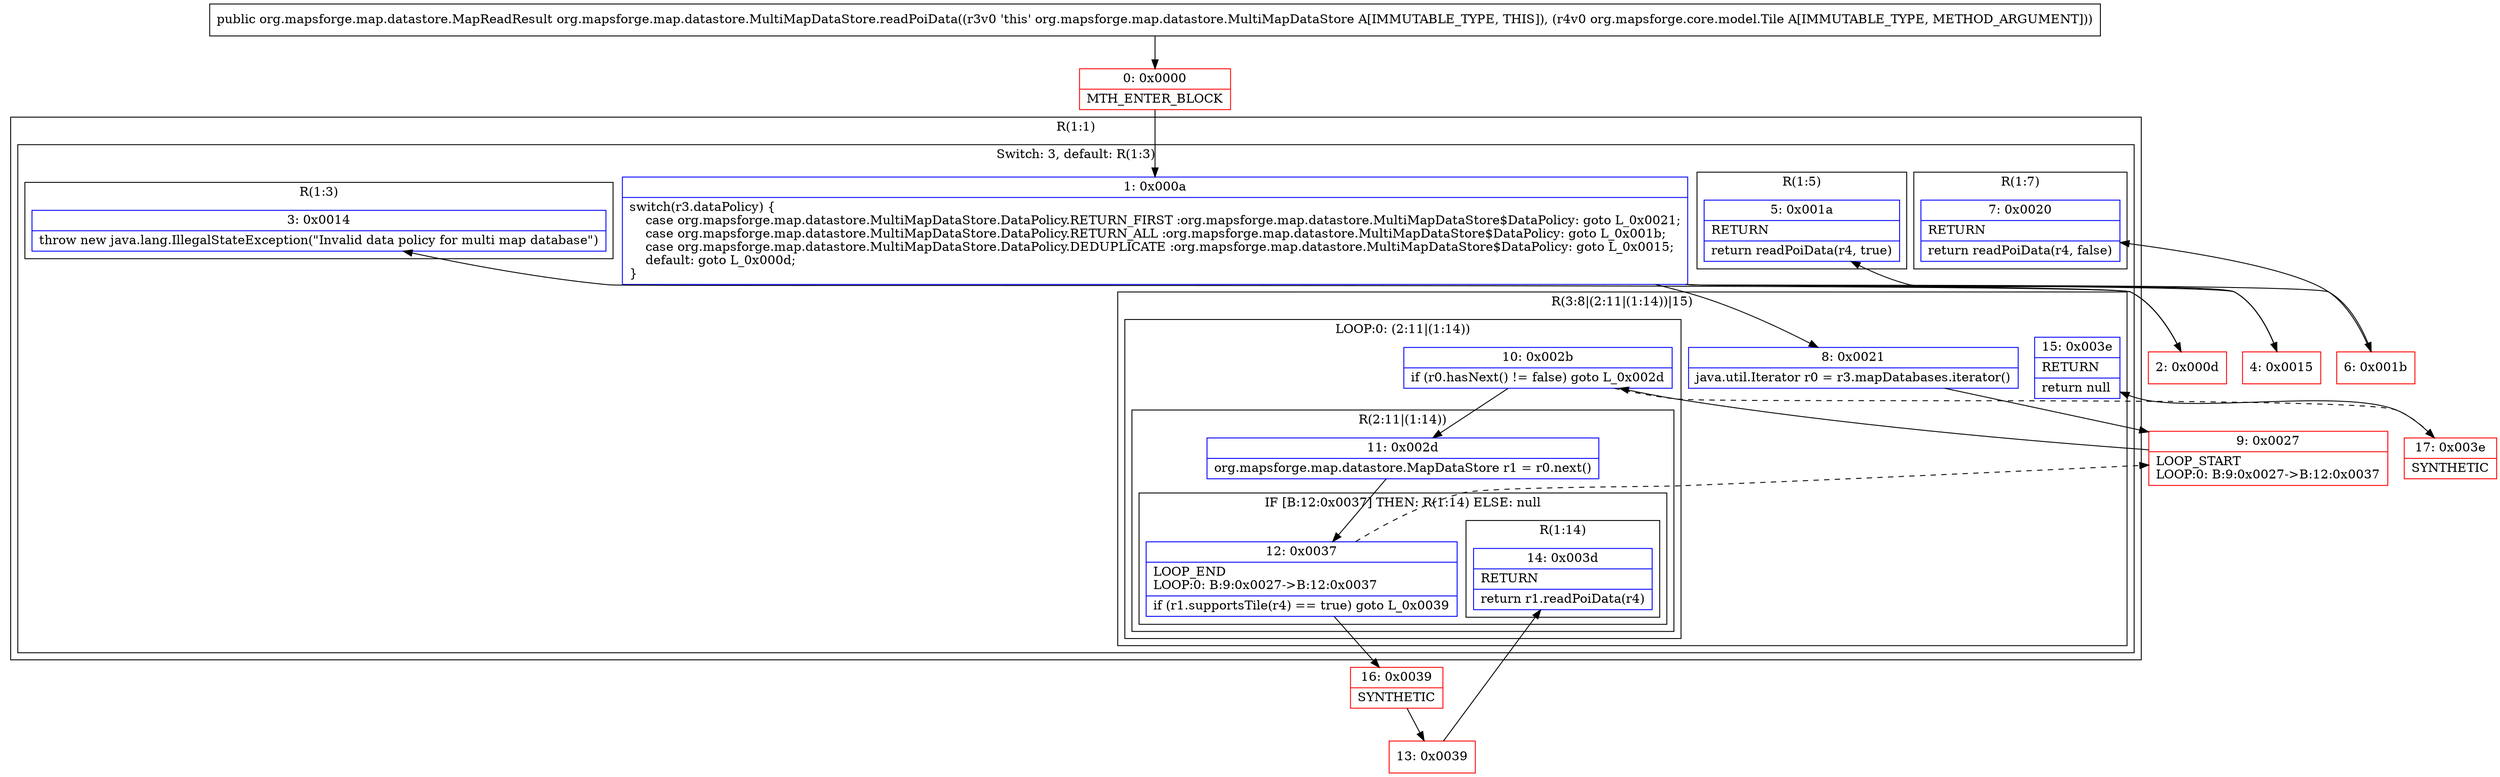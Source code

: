 digraph "CFG fororg.mapsforge.map.datastore.MultiMapDataStore.readPoiData(Lorg\/mapsforge\/core\/model\/Tile;)Lorg\/mapsforge\/map\/datastore\/MapReadResult;" {
subgraph cluster_Region_1798828777 {
label = "R(1:1)";
node [shape=record,color=blue];
subgraph cluster_SwitchRegion_1105243981 {
label = "Switch: 3, default: R(1:3)";
node [shape=record,color=blue];
Node_1 [shape=record,label="{1\:\ 0x000a|switch(r3.dataPolicy) \{\l    case org.mapsforge.map.datastore.MultiMapDataStore.DataPolicy.RETURN_FIRST :org.mapsforge.map.datastore.MultiMapDataStore$DataPolicy: goto L_0x0021;\l    case org.mapsforge.map.datastore.MultiMapDataStore.DataPolicy.RETURN_ALL :org.mapsforge.map.datastore.MultiMapDataStore$DataPolicy: goto L_0x001b;\l    case org.mapsforge.map.datastore.MultiMapDataStore.DataPolicy.DEDUPLICATE :org.mapsforge.map.datastore.MultiMapDataStore$DataPolicy: goto L_0x0015;\l    default: goto L_0x000d;\l\}\l}"];
subgraph cluster_Region_219788869 {
label = "R(3:8|(2:11|(1:14))|15)";
node [shape=record,color=blue];
Node_8 [shape=record,label="{8\:\ 0x0021|java.util.Iterator r0 = r3.mapDatabases.iterator()\l}"];
subgraph cluster_LoopRegion_2066928329 {
label = "LOOP:0: (2:11|(1:14))";
node [shape=record,color=blue];
Node_10 [shape=record,label="{10\:\ 0x002b|if (r0.hasNext() != false) goto L_0x002d\l}"];
subgraph cluster_Region_793167868 {
label = "R(2:11|(1:14))";
node [shape=record,color=blue];
Node_11 [shape=record,label="{11\:\ 0x002d|org.mapsforge.map.datastore.MapDataStore r1 = r0.next()\l}"];
subgraph cluster_IfRegion_1805160350 {
label = "IF [B:12:0x0037] THEN: R(1:14) ELSE: null";
node [shape=record,color=blue];
Node_12 [shape=record,label="{12\:\ 0x0037|LOOP_END\lLOOP:0: B:9:0x0027\-\>B:12:0x0037\l|if (r1.supportsTile(r4) == true) goto L_0x0039\l}"];
subgraph cluster_Region_728999734 {
label = "R(1:14)";
node [shape=record,color=blue];
Node_14 [shape=record,label="{14\:\ 0x003d|RETURN\l|return r1.readPoiData(r4)\l}"];
}
}
}
}
Node_15 [shape=record,label="{15\:\ 0x003e|RETURN\l|return null\l}"];
}
subgraph cluster_Region_1178242059 {
label = "R(1:7)";
node [shape=record,color=blue];
Node_7 [shape=record,label="{7\:\ 0x0020|RETURN\l|return readPoiData(r4, false)\l}"];
}
subgraph cluster_Region_1608178199 {
label = "R(1:5)";
node [shape=record,color=blue];
Node_5 [shape=record,label="{5\:\ 0x001a|RETURN\l|return readPoiData(r4, true)\l}"];
}
subgraph cluster_Region_1880185357 {
label = "R(1:3)";
node [shape=record,color=blue];
Node_3 [shape=record,label="{3\:\ 0x0014|throw new java.lang.IllegalStateException(\"Invalid data policy for multi map database\")\l}"];
}
}
}
Node_0 [shape=record,color=red,label="{0\:\ 0x0000|MTH_ENTER_BLOCK\l}"];
Node_2 [shape=record,color=red,label="{2\:\ 0x000d}"];
Node_4 [shape=record,color=red,label="{4\:\ 0x0015}"];
Node_6 [shape=record,color=red,label="{6\:\ 0x001b}"];
Node_9 [shape=record,color=red,label="{9\:\ 0x0027|LOOP_START\lLOOP:0: B:9:0x0027\-\>B:12:0x0037\l}"];
Node_13 [shape=record,color=red,label="{13\:\ 0x0039}"];
Node_16 [shape=record,color=red,label="{16\:\ 0x0039|SYNTHETIC\l}"];
Node_17 [shape=record,color=red,label="{17\:\ 0x003e|SYNTHETIC\l}"];
MethodNode[shape=record,label="{public org.mapsforge.map.datastore.MapReadResult org.mapsforge.map.datastore.MultiMapDataStore.readPoiData((r3v0 'this' org.mapsforge.map.datastore.MultiMapDataStore A[IMMUTABLE_TYPE, THIS]), (r4v0 org.mapsforge.core.model.Tile A[IMMUTABLE_TYPE, METHOD_ARGUMENT])) }"];
MethodNode -> Node_0;
Node_1 -> Node_2;
Node_1 -> Node_4;
Node_1 -> Node_6;
Node_1 -> Node_8;
Node_8 -> Node_9;
Node_10 -> Node_11;
Node_10 -> Node_17[style=dashed];
Node_11 -> Node_12;
Node_12 -> Node_9[style=dashed];
Node_12 -> Node_16;
Node_0 -> Node_1;
Node_2 -> Node_3;
Node_4 -> Node_5;
Node_6 -> Node_7;
Node_9 -> Node_10;
Node_13 -> Node_14;
Node_16 -> Node_13;
Node_17 -> Node_15;
}


